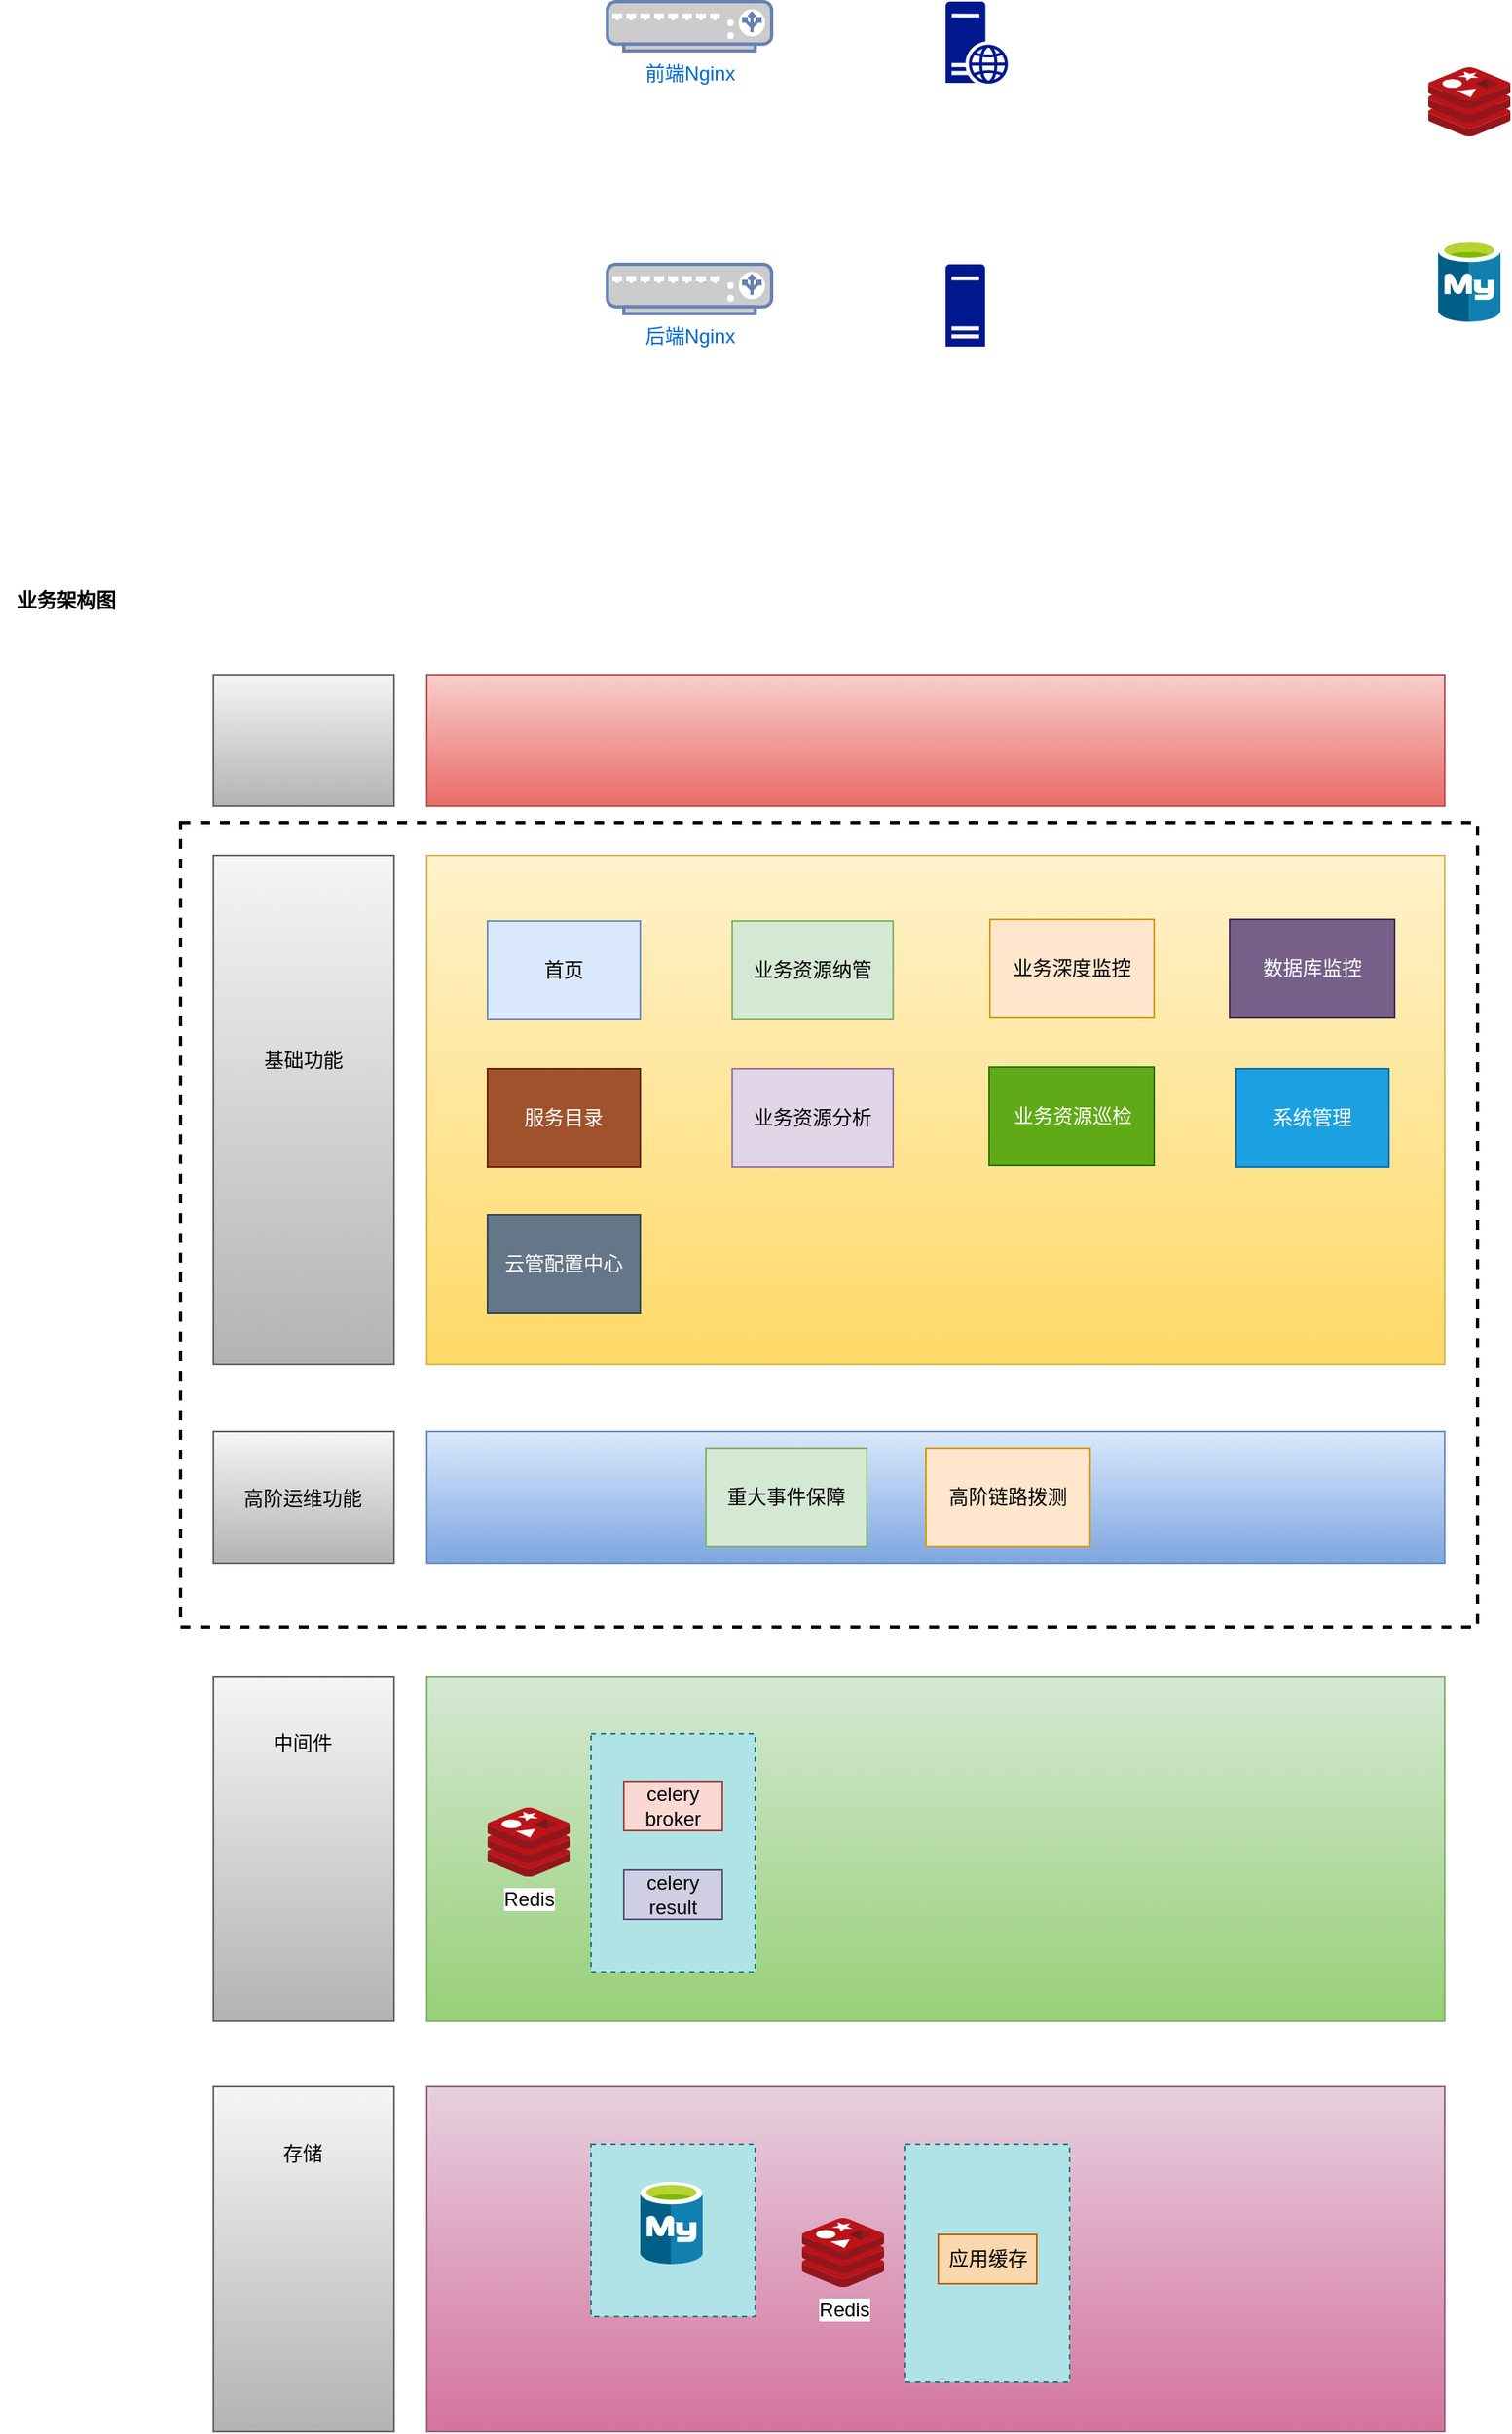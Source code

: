 <mxfile version="22.0.7" type="github">
  <diagram name="第 1 页" id="4sbCekVPFbxFVqMmVLAk">
    <mxGraphModel dx="2213" dy="759" grid="1" gridSize="10" guides="1" tooltips="1" connect="1" arrows="1" fold="1" page="1" pageScale="1" pageWidth="827" pageHeight="1169" math="0" shadow="0">
      <root>
        <mxCell id="0" />
        <mxCell id="1" parent="0" />
        <mxCell id="8ymE1CZEhluJDggRTUyg-37" value="" style="rounded=0;whiteSpace=wrap;html=1;fillColor=#d5e8d4;gradientColor=#97d077;strokeColor=#82b366;" vertex="1" parent="1">
          <mxGeometry x="60" y="1360" width="620" height="210" as="geometry" />
        </mxCell>
        <mxCell id="8ymE1CZEhluJDggRTUyg-35" value="" style="rounded=0;whiteSpace=wrap;html=1;dashed=1;strokeWidth=2;" vertex="1" parent="1">
          <mxGeometry x="-90" y="840" width="790" height="490" as="geometry" />
        </mxCell>
        <mxCell id="8ymE1CZEhluJDggRTUyg-14" value="" style="rounded=0;whiteSpace=wrap;html=1;fillColor=#fff2cc;gradientColor=#ffd966;strokeColor=#d6b656;" vertex="1" parent="1">
          <mxGeometry x="60" y="860" width="620" height="310" as="geometry" />
        </mxCell>
        <mxCell id="8ymE1CZEhluJDggRTUyg-18" value="" style="rounded=0;whiteSpace=wrap;html=1;fillColor=#f5f5f5;strokeColor=#666666;gradientColor=#b3b3b3;" vertex="1" parent="1">
          <mxGeometry x="-70" y="750" width="110" height="80" as="geometry" />
        </mxCell>
        <mxCell id="8ymE1CZEhluJDggRTUyg-20" value="" style="rounded=0;whiteSpace=wrap;html=1;fillColor=#f5f5f5;gradientColor=#b3b3b3;strokeColor=#666666;" vertex="1" parent="1">
          <mxGeometry x="-70" y="1211" width="110" height="80" as="geometry" />
        </mxCell>
        <mxCell id="8ymE1CZEhluJDggRTUyg-19" value="" style="rounded=0;whiteSpace=wrap;html=1;fillColor=#f5f5f5;gradientColor=#b3b3b3;strokeColor=#666666;" vertex="1" parent="1">
          <mxGeometry x="-70" y="860" width="110" height="310" as="geometry" />
        </mxCell>
        <mxCell id="8ymE1CZEhluJDggRTUyg-1" value="前端Nginx" style="fontColor=#0066CC;verticalAlign=top;verticalLabelPosition=bottom;labelPosition=center;align=center;html=1;outlineConnect=0;fillColor=#CCCCCC;strokeColor=#6881B3;gradientColor=none;gradientDirection=north;strokeWidth=2;shape=mxgraph.networks.load_balancer;" vertex="1" parent="1">
          <mxGeometry x="170" y="340" width="100" height="30" as="geometry" />
        </mxCell>
        <mxCell id="8ymE1CZEhluJDggRTUyg-2" value="后端Nginx" style="fontColor=#0066CC;verticalAlign=top;verticalLabelPosition=bottom;labelPosition=center;align=center;html=1;outlineConnect=0;fillColor=#CCCCCC;strokeColor=#6881B3;gradientColor=none;gradientDirection=north;strokeWidth=2;shape=mxgraph.networks.load_balancer;" vertex="1" parent="1">
          <mxGeometry x="170" y="500" width="100" height="30" as="geometry" />
        </mxCell>
        <mxCell id="8ymE1CZEhluJDggRTUyg-5" value="" style="image;sketch=0;aspect=fixed;html=1;points=[];align=center;fontSize=12;image=img/lib/mscae/Cache_Redis_Product.svg;" vertex="1" parent="1">
          <mxGeometry x="670" y="380" width="50" height="42" as="geometry" />
        </mxCell>
        <mxCell id="8ymE1CZEhluJDggRTUyg-6" value="" style="image;sketch=0;aspect=fixed;html=1;points=[];align=center;fontSize=12;image=img/lib/mscae/Azure_Database_for_MySQL_servers.svg;" vertex="1" parent="1">
          <mxGeometry x="676" y="485" width="38" height="50" as="geometry" />
        </mxCell>
        <mxCell id="8ymE1CZEhluJDggRTUyg-8" value="" style="sketch=0;aspect=fixed;pointerEvents=1;shadow=0;dashed=0;html=1;strokeColor=none;labelPosition=center;verticalLabelPosition=bottom;verticalAlign=top;align=center;fillColor=#00188D;shape=mxgraph.mscae.enterprise.web_server" vertex="1" parent="1">
          <mxGeometry x="376" y="340" width="38" height="50" as="geometry" />
        </mxCell>
        <mxCell id="8ymE1CZEhluJDggRTUyg-9" value="" style="sketch=0;aspect=fixed;pointerEvents=1;shadow=0;dashed=0;html=1;strokeColor=none;labelPosition=center;verticalLabelPosition=bottom;verticalAlign=top;align=center;fillColor=#00188D;shape=mxgraph.mscae.enterprise.server_generic" vertex="1" parent="1">
          <mxGeometry x="376" y="500" width="24" height="50" as="geometry" />
        </mxCell>
        <mxCell id="8ymE1CZEhluJDggRTUyg-11" value="&lt;b&gt;业务架构图&lt;/b&gt;" style="text;html=1;align=center;verticalAlign=middle;resizable=0;points=[];autosize=1;strokeColor=none;fillColor=none;" vertex="1" parent="1">
          <mxGeometry x="-200" y="690" width="80" height="30" as="geometry" />
        </mxCell>
        <mxCell id="8ymE1CZEhluJDggRTUyg-13" value="" style="rounded=0;whiteSpace=wrap;html=1;fillColor=#f8cecc;gradientColor=#ea6b66;strokeColor=#b85450;" vertex="1" parent="1">
          <mxGeometry x="60" y="750" width="620" height="80" as="geometry" />
        </mxCell>
        <mxCell id="8ymE1CZEhluJDggRTUyg-15" value="" style="rounded=0;whiteSpace=wrap;html=1;fillColor=#dae8fc;gradientColor=#7ea6e0;strokeColor=#6c8ebf;" vertex="1" parent="1">
          <mxGeometry x="60" y="1211" width="620" height="80" as="geometry" />
        </mxCell>
        <mxCell id="8ymE1CZEhluJDggRTUyg-17" value="基础功能" style="text;html=1;strokeColor=none;fillColor=none;align=center;verticalAlign=middle;whiteSpace=wrap;rounded=0;" vertex="1" parent="1">
          <mxGeometry x="-45.5" y="970" width="60" height="30" as="geometry" />
        </mxCell>
        <mxCell id="8ymE1CZEhluJDggRTUyg-21" value="高阶运维功能" style="text;html=1;strokeColor=none;fillColor=none;align=center;verticalAlign=middle;whiteSpace=wrap;rounded=0;" vertex="1" parent="1">
          <mxGeometry x="-53" y="1234" width="75" height="35" as="geometry" />
        </mxCell>
        <mxCell id="8ymE1CZEhluJDggRTUyg-22" value="首页" style="rounded=0;whiteSpace=wrap;html=1;fillColor=#dae8fc;strokeColor=#6c8ebf;" vertex="1" parent="1">
          <mxGeometry x="97" y="900" width="93" height="60" as="geometry" />
        </mxCell>
        <mxCell id="8ymE1CZEhluJDggRTUyg-23" value="服务目录" style="rounded=0;whiteSpace=wrap;html=1;fillColor=#a0522d;strokeColor=#6D1F00;fontColor=#ffffff;" vertex="1" parent="1">
          <mxGeometry x="97" y="990" width="93" height="60" as="geometry" />
        </mxCell>
        <mxCell id="8ymE1CZEhluJDggRTUyg-24" value="业务资源纳管" style="rounded=0;whiteSpace=wrap;html=1;fillColor=#d5e8d4;strokeColor=#82b366;" vertex="1" parent="1">
          <mxGeometry x="246" y="900" width="98" height="60" as="geometry" />
        </mxCell>
        <mxCell id="8ymE1CZEhluJDggRTUyg-25" value="业务资源分析" style="rounded=0;whiteSpace=wrap;html=1;fillColor=#e1d5e7;strokeColor=#9673a6;" vertex="1" parent="1">
          <mxGeometry x="246" y="990" width="98" height="60" as="geometry" />
        </mxCell>
        <mxCell id="8ymE1CZEhluJDggRTUyg-26" value="业务深度监控" style="rounded=0;whiteSpace=wrap;html=1;fillColor=#ffe6cc;strokeColor=#d79b00;" vertex="1" parent="1">
          <mxGeometry x="403" y="899" width="100" height="60" as="geometry" />
        </mxCell>
        <mxCell id="8ymE1CZEhluJDggRTUyg-27" value="业务资源巡检" style="rounded=0;whiteSpace=wrap;html=1;fillColor=#60a917;fontColor=#ffffff;strokeColor=#2D7600;" vertex="1" parent="1">
          <mxGeometry x="402.5" y="989" width="100.5" height="60" as="geometry" />
        </mxCell>
        <mxCell id="8ymE1CZEhluJDggRTUyg-28" value="系统管理" style="rounded=0;whiteSpace=wrap;html=1;fillColor=#1ba1e2;fontColor=#ffffff;strokeColor=#006EAF;" vertex="1" parent="1">
          <mxGeometry x="553" y="990" width="93" height="60" as="geometry" />
        </mxCell>
        <mxCell id="8ymE1CZEhluJDggRTUyg-29" value="重大事件保障" style="rounded=0;whiteSpace=wrap;html=1;fillColor=#d5e8d4;strokeColor=#82b366;" vertex="1" parent="1">
          <mxGeometry x="230" y="1221" width="98" height="60" as="geometry" />
        </mxCell>
        <mxCell id="8ymE1CZEhluJDggRTUyg-30" value="高阶链路拨测" style="rounded=0;whiteSpace=wrap;html=1;fillColor=#ffe6cc;strokeColor=#d79b00;" vertex="1" parent="1">
          <mxGeometry x="364" y="1221" width="100" height="60" as="geometry" />
        </mxCell>
        <mxCell id="8ymE1CZEhluJDggRTUyg-31" value="数据库监控" style="rounded=0;whiteSpace=wrap;html=1;fillColor=#76608a;fontColor=#ffffff;strokeColor=#432D57;" vertex="1" parent="1">
          <mxGeometry x="549" y="899" width="100.5" height="60" as="geometry" />
        </mxCell>
        <mxCell id="8ymE1CZEhluJDggRTUyg-32" value="云管配置中心" style="rounded=0;whiteSpace=wrap;html=1;fillColor=#647687;strokeColor=#314354;fontColor=#ffffff;" vertex="1" parent="1">
          <mxGeometry x="97" y="1079" width="93" height="60" as="geometry" />
        </mxCell>
        <mxCell id="8ymE1CZEhluJDggRTUyg-36" value="" style="rounded=0;whiteSpace=wrap;html=1;fillColor=#f5f5f5;gradientColor=#b3b3b3;strokeColor=#666666;" vertex="1" parent="1">
          <mxGeometry x="-70" y="1360" width="110" height="210" as="geometry" />
        </mxCell>
        <mxCell id="8ymE1CZEhluJDggRTUyg-38" value="中间件" style="text;html=1;strokeColor=none;fillColor=none;align=center;verticalAlign=middle;whiteSpace=wrap;rounded=0;" vertex="1" parent="1">
          <mxGeometry x="-53" y="1383" width="75" height="35" as="geometry" />
        </mxCell>
        <mxCell id="8ymE1CZEhluJDggRTUyg-41" value="Redis" style="image;sketch=0;aspect=fixed;html=1;points=[];align=center;fontSize=12;image=img/lib/mscae/Cache_Redis_Product.svg;" vertex="1" parent="1">
          <mxGeometry x="97" y="1440" width="50" height="42" as="geometry" />
        </mxCell>
        <mxCell id="8ymE1CZEhluJDggRTUyg-42" value="" style="rounded=0;whiteSpace=wrap;html=1;dashed=1;fillColor=#b0e3e6;strokeColor=#0e8088;" vertex="1" parent="1">
          <mxGeometry x="160" y="1395" width="100" height="145" as="geometry" />
        </mxCell>
        <mxCell id="8ymE1CZEhluJDggRTUyg-44" value="celery broker" style="rounded=0;whiteSpace=wrap;html=1;fillColor=#fad9d5;strokeColor=#ae4132;" vertex="1" parent="1">
          <mxGeometry x="180" y="1424" width="60" height="30" as="geometry" />
        </mxCell>
        <mxCell id="8ymE1CZEhluJDggRTUyg-45" value="celery result" style="rounded=0;whiteSpace=wrap;html=1;fillColor=#d0cee2;strokeColor=#56517e;" vertex="1" parent="1">
          <mxGeometry x="180" y="1478" width="60" height="30" as="geometry" />
        </mxCell>
        <mxCell id="8ymE1CZEhluJDggRTUyg-46" value="" style="rounded=0;whiteSpace=wrap;html=1;fillColor=#e6d0de;gradientColor=#d5739d;strokeColor=#996185;" vertex="1" parent="1">
          <mxGeometry x="60" y="1610" width="620" height="210" as="geometry" />
        </mxCell>
        <mxCell id="8ymE1CZEhluJDggRTUyg-47" value="" style="rounded=0;whiteSpace=wrap;html=1;fillColor=#f5f5f5;gradientColor=#b3b3b3;strokeColor=#666666;" vertex="1" parent="1">
          <mxGeometry x="-70" y="1610" width="110" height="210" as="geometry" />
        </mxCell>
        <mxCell id="8ymE1CZEhluJDggRTUyg-48" value="存储" style="text;html=1;strokeColor=none;fillColor=none;align=center;verticalAlign=middle;whiteSpace=wrap;rounded=0;" vertex="1" parent="1">
          <mxGeometry x="-53" y="1633" width="75" height="35" as="geometry" />
        </mxCell>
        <mxCell id="8ymE1CZEhluJDggRTUyg-50" value="" style="rounded=0;whiteSpace=wrap;html=1;dashed=1;fillColor=#b0e3e6;strokeColor=#0e8088;" vertex="1" parent="1">
          <mxGeometry x="160" y="1645" width="100" height="105" as="geometry" />
        </mxCell>
        <mxCell id="8ymE1CZEhluJDggRTUyg-54" value="" style="image;sketch=0;aspect=fixed;html=1;points=[];align=center;fontSize=12;image=img/lib/mscae/Azure_Database_for_MySQL_servers.svg;" vertex="1" parent="1">
          <mxGeometry x="190" y="1668" width="38" height="50" as="geometry" />
        </mxCell>
        <mxCell id="8ymE1CZEhluJDggRTUyg-61" value="Redis" style="image;sketch=0;aspect=fixed;html=1;points=[];align=center;fontSize=12;image=img/lib/mscae/Cache_Redis_Product.svg;" vertex="1" parent="1">
          <mxGeometry x="288.5" y="1690" width="50" height="42" as="geometry" />
        </mxCell>
        <mxCell id="8ymE1CZEhluJDggRTUyg-62" value="" style="rounded=0;whiteSpace=wrap;html=1;dashed=1;fillColor=#b0e3e6;strokeColor=#0e8088;" vertex="1" parent="1">
          <mxGeometry x="351.5" y="1645" width="100" height="145" as="geometry" />
        </mxCell>
        <mxCell id="8ymE1CZEhluJDggRTUyg-63" value="应用缓存" style="rounded=0;whiteSpace=wrap;html=1;fillColor=#fad7ac;strokeColor=#b46504;" vertex="1" parent="1">
          <mxGeometry x="371.5" y="1700" width="60" height="30" as="geometry" />
        </mxCell>
      </root>
    </mxGraphModel>
  </diagram>
</mxfile>
